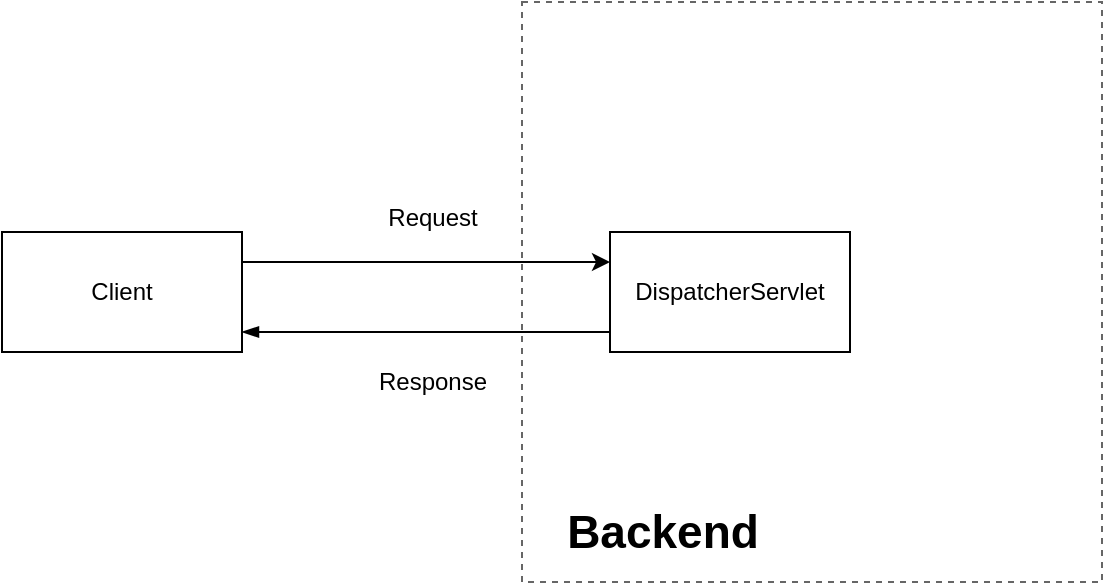 <mxfile version="21.2.3" type="github">
  <diagram name="Página-1" id="f85kjwag2deSVZNKirHi">
    <mxGraphModel dx="880" dy="452" grid="1" gridSize="10" guides="1" tooltips="1" connect="1" arrows="1" fold="1" page="1" pageScale="1" pageWidth="827" pageHeight="1169" math="0" shadow="0">
      <root>
        <mxCell id="0" />
        <mxCell id="1" parent="0" />
        <mxCell id="-dR91kJPeQA6Vhihn7qK-1" value="Client" style="rounded=0;whiteSpace=wrap;html=1;" vertex="1" parent="1">
          <mxGeometry x="110" y="210" width="120" height="60" as="geometry" />
        </mxCell>
        <mxCell id="-dR91kJPeQA6Vhihn7qK-2" value="DispatcherServlet" style="rounded=0;whiteSpace=wrap;html=1;" vertex="1" parent="1">
          <mxGeometry x="414" y="210" width="120" height="60" as="geometry" />
        </mxCell>
        <mxCell id="-dR91kJPeQA6Vhihn7qK-3" value="" style="whiteSpace=wrap;html=1;aspect=fixed;fillColor=none;fontColor=#333333;strokeColor=#666666;dashed=1;" vertex="1" parent="1">
          <mxGeometry x="370" y="95" width="290" height="290" as="geometry" />
        </mxCell>
        <mxCell id="-dR91kJPeQA6Vhihn7qK-4" value="" style="endArrow=classic;html=1;rounded=0;exitX=1;exitY=0.25;exitDx=0;exitDy=0;entryX=0;entryY=0.25;entryDx=0;entryDy=0;" edge="1" parent="1" source="-dR91kJPeQA6Vhihn7qK-1" target="-dR91kJPeQA6Vhihn7qK-2">
          <mxGeometry width="50" height="50" relative="1" as="geometry">
            <mxPoint x="270" y="240" as="sourcePoint" />
            <mxPoint x="320" y="190" as="targetPoint" />
          </mxGeometry>
        </mxCell>
        <mxCell id="-dR91kJPeQA6Vhihn7qK-5" value="" style="endArrow=none;html=1;rounded=0;exitX=1;exitY=0.25;exitDx=0;exitDy=0;entryX=0;entryY=0.25;entryDx=0;entryDy=0;startArrow=blockThin;startFill=1;endFill=0;" edge="1" parent="1">
          <mxGeometry width="50" height="50" relative="1" as="geometry">
            <mxPoint x="230" y="260" as="sourcePoint" />
            <mxPoint x="414" y="260" as="targetPoint" />
            <Array as="points">
              <mxPoint x="320" y="260" />
            </Array>
          </mxGeometry>
        </mxCell>
        <mxCell id="-dR91kJPeQA6Vhihn7qK-6" value="Request" style="text;html=1;align=center;verticalAlign=middle;resizable=0;points=[];autosize=1;strokeColor=none;fillColor=none;" vertex="1" parent="1">
          <mxGeometry x="290" y="188" width="70" height="30" as="geometry" />
        </mxCell>
        <mxCell id="-dR91kJPeQA6Vhihn7qK-7" value="Response" style="text;html=1;align=center;verticalAlign=middle;resizable=0;points=[];autosize=1;strokeColor=none;fillColor=none;" vertex="1" parent="1">
          <mxGeometry x="285" y="270" width="80" height="30" as="geometry" />
        </mxCell>
        <mxCell id="-dR91kJPeQA6Vhihn7qK-8" value="&lt;b&gt;&lt;font style=&quot;font-size: 23px;&quot;&gt;Backend&lt;/font&gt;&lt;/b&gt;" style="text;html=1;align=center;verticalAlign=middle;resizable=0;points=[];autosize=1;strokeColor=none;fillColor=none;dashed=1;" vertex="1" parent="1">
          <mxGeometry x="380" y="340" width="120" height="40" as="geometry" />
        </mxCell>
      </root>
    </mxGraphModel>
  </diagram>
</mxfile>
